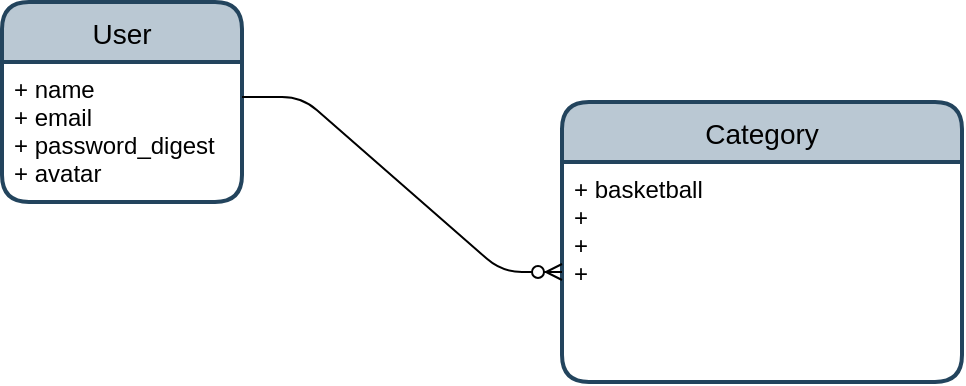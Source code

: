 <mxfile version="13.9.9" type="device"><diagram id="C7KdI0oiCXt0MxiNi3Ii" name="Page-1"><mxGraphModel dx="788" dy="560" grid="1" gridSize="10" guides="1" tooltips="1" connect="1" arrows="1" fold="1" page="1" pageScale="1" pageWidth="1100" pageHeight="850" math="0" shadow="0"><root><mxCell id="0"/><mxCell id="1" parent="0"/><mxCell id="_FXixjH1NpyDRwnV2unj-1" value="User" style="swimlane;childLayout=stackLayout;horizontal=1;startSize=30;horizontalStack=0;rounded=1;fontSize=14;fontStyle=0;strokeWidth=2;resizeParent=0;resizeLast=1;shadow=0;dashed=0;align=center;fillColor=#bac8d3;strokeColor=#23445D;" vertex="1" parent="1"><mxGeometry x="240" y="375" width="120" height="100" as="geometry"/></mxCell><mxCell id="_FXixjH1NpyDRwnV2unj-2" value="+ name&#10;+ email&#10;+ password_digest&#10;+ avatar" style="align=left;strokeColor=none;fillColor=none;spacingLeft=4;fontSize=12;verticalAlign=top;resizable=0;rotatable=0;part=1;" vertex="1" parent="_FXixjH1NpyDRwnV2unj-1"><mxGeometry y="30" width="120" height="70" as="geometry"/></mxCell><mxCell id="_FXixjH1NpyDRwnV2unj-3" value="Category" style="swimlane;childLayout=stackLayout;horizontal=1;startSize=30;horizontalStack=0;rounded=1;fontSize=14;fontStyle=0;strokeWidth=2;resizeParent=0;resizeLast=1;shadow=0;dashed=0;align=center;fillColor=#bac8d3;strokeColor=#23445D;" vertex="1" parent="1"><mxGeometry x="520" y="425" width="200" height="140" as="geometry"/></mxCell><mxCell id="_FXixjH1NpyDRwnV2unj-4" value="+ basketball&#10;+ &#10;+ &#10;+ " style="align=left;strokeColor=none;fillColor=none;spacingLeft=4;fontSize=12;verticalAlign=top;resizable=0;rotatable=0;part=1;" vertex="1" parent="_FXixjH1NpyDRwnV2unj-3"><mxGeometry y="30" width="200" height="110" as="geometry"/></mxCell><mxCell id="_FXixjH1NpyDRwnV2unj-5" value="" style="edgeStyle=entityRelationEdgeStyle;fontSize=12;html=1;endArrow=ERzeroToMany;endFill=1;exitX=1;exitY=0.25;exitDx=0;exitDy=0;entryX=0;entryY=0.5;entryDx=0;entryDy=0;" edge="1" parent="1" source="_FXixjH1NpyDRwnV2unj-2" target="_FXixjH1NpyDRwnV2unj-4"><mxGeometry width="100" height="100" relative="1" as="geometry"><mxPoint x="470" y="460" as="sourcePoint"/><mxPoint x="570" y="360" as="targetPoint"/></mxGeometry></mxCell></root></mxGraphModel></diagram></mxfile>